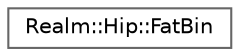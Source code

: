 digraph "Graphical Class Hierarchy"
{
 // LATEX_PDF_SIZE
  bgcolor="transparent";
  edge [fontname=Helvetica,fontsize=10,labelfontname=Helvetica,labelfontsize=10];
  node [fontname=Helvetica,fontsize=10,shape=box,height=0.2,width=0.4];
  rankdir="LR";
  Node0 [id="Node000000",label="Realm::Hip::FatBin",height=0.2,width=0.4,color="grey40", fillcolor="white", style="filled",URL="$structRealm_1_1Hip_1_1FatBin.html",tooltip=" "];
}
